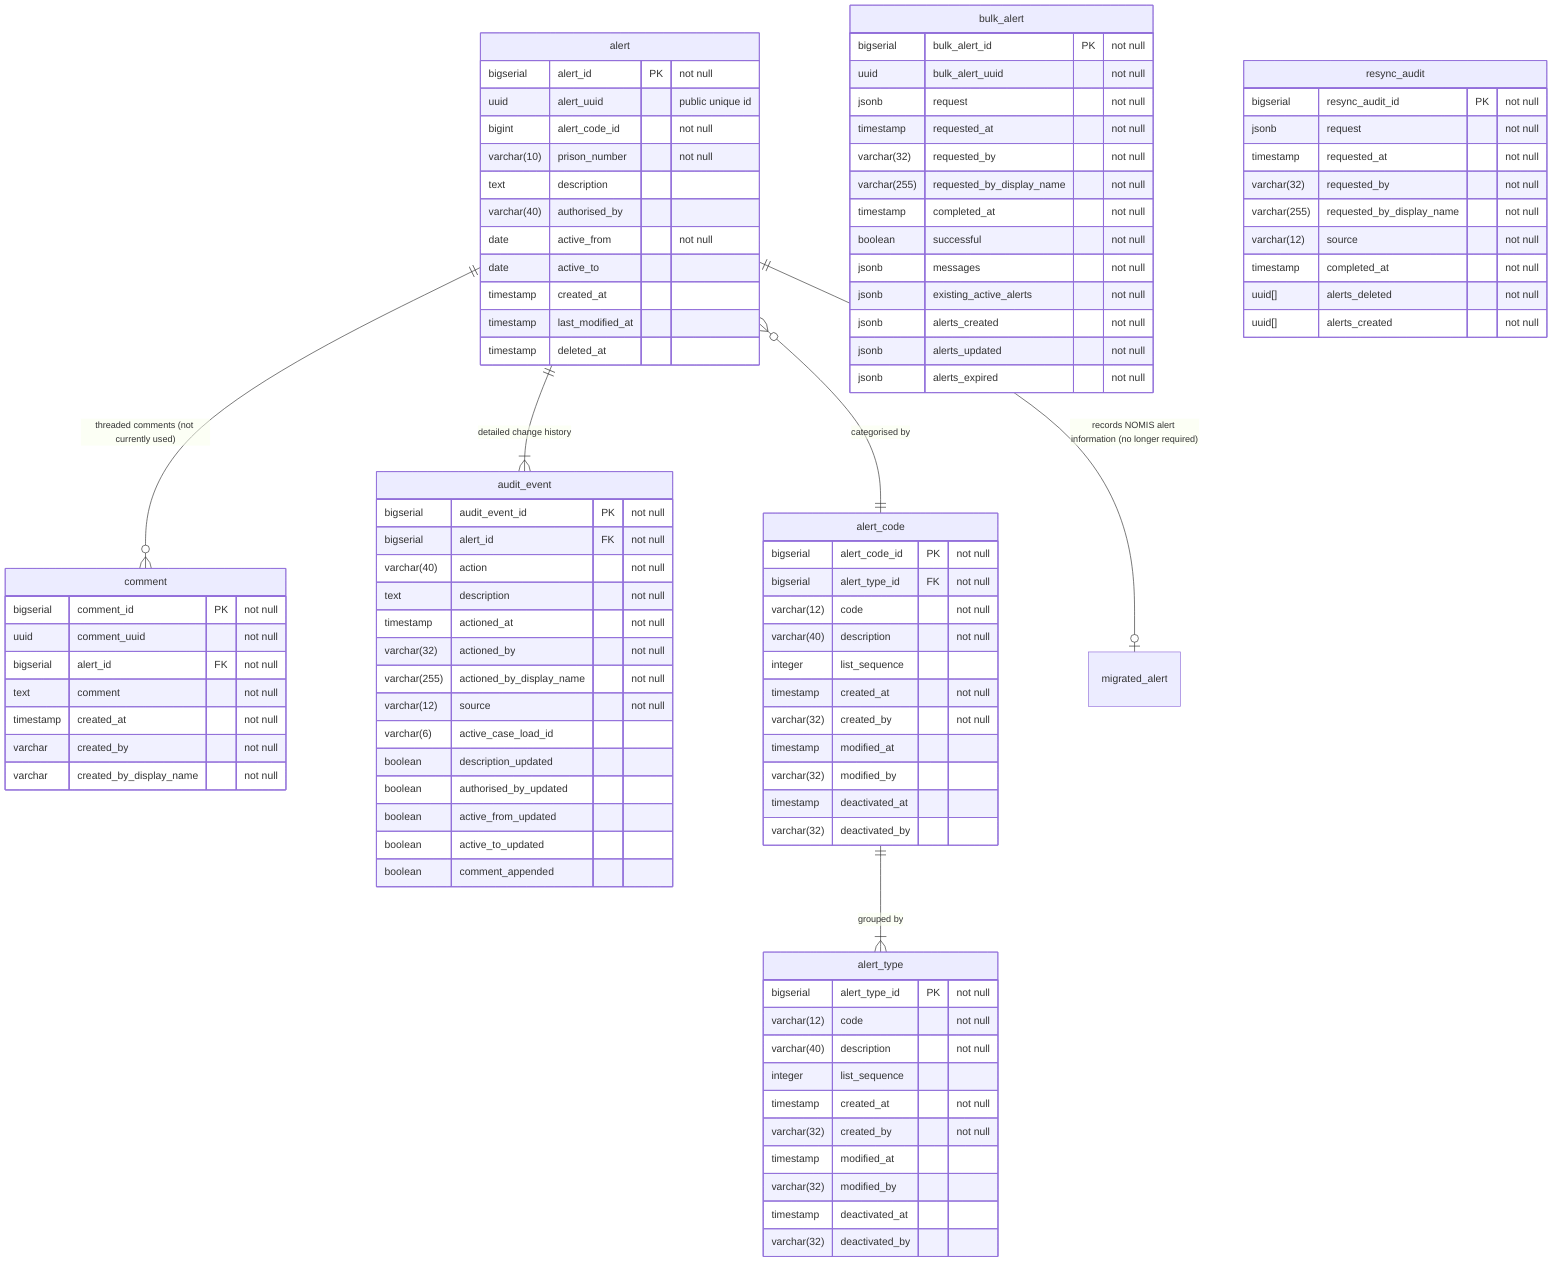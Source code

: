 erDiagram
    alert one to zero or more comment : "threaded comments (not currently used)"
    alert one to one or more audit_event : "detailed change history"
    alert many to one alert_code : "categorised by"
    alert_code one to one or more alert_type : "grouped by"
    alert one to zero or one migrated_alert : "records NOMIS alert information (no longer required)"

    alert {
        bigserial alert_id PK "not null"
        uuid alert_uuid "public unique id"
        bigint alert_code_id "not null"
        varchar(10) prison_number "not null"
        text description
        varchar(40) authorised_by
        date active_from "not null"
        date active_to
        timestamp created_at
        timestamp last_modified_at
        timestamp deleted_at
    }

    comment {
        bigserial comment_id PK "not null"
        uuid comment_uuid "not null"
        bigserial alert_id FK "not null"
        text comment "not null"
        timestamp created_at "not null"
        varchar created_by "not null"
        varchar created_by_display_name "not null"
    }

    audit_event {
        bigserial audit_event_id PK "not null"
        bigserial alert_id FK "not null"
        varchar(40) action "not null"
        text description "not null"
        timestamp actioned_at "not null"
        varchar(32) actioned_by "not null"
        varchar(255) actioned_by_display_name "not null"
        varchar(12) source "not null"
        varchar(6) active_case_load_id
        boolean description_updated
        boolean authorised_by_updated
        boolean active_from_updated
        boolean active_to_updated
        boolean comment_appended
    }

    alert_code {
        bigserial alert_code_id PK "not null"
        bigserial alert_type_id FK "not null"
        varchar(12) code "not null"
        varchar(40) description "not null"
        integer list_sequence
        timestamp created_at "not null"
        varchar(32) created_by "not null"
        timestamp modified_at
        varchar(32) modified_by
        timestamp deactivated_at
        varchar(32) deactivated_by
    }

    alert_type {
        bigserial alert_type_id PK "not null"
        varchar(12) code "not null"
        varchar(40) description "not null"
        integer list_sequence
        timestamp created_at "not null"
        varchar(32) created_by "not null"
        timestamp modified_at
        varchar(32) modified_by
        timestamp deactivated_at
        varchar(32) deactivated_by
    }

    bulk_alert {
        bigserial bulk_alert_id PK "not null"
        uuid bulk_alert_uuid "not null"
        jsonb request "not null"
        timestamp requested_at "not null"
        varchar(32) requested_by "not null"
        varchar(255) requested_by_display_name "not null"
        timestamp completed_at "not null"
        boolean successful "not null"
        jsonb messages "not null"
        jsonb existing_active_alerts "not null"
        jsonb alerts_created "not null"
        jsonb alerts_updated "not null"
        jsonb alerts_expired "not null"
    }

    resync_audit {
        bigserial resync_audit_id PK "not null"
        jsonb request "not null"
        timestamp requested_at "not null"
        varchar(32) requested_by "not null"
        varchar(255) requested_by_display_name "not null"
        varchar(12) source "not null"
        timestamp completed_at "not null"
        uuid[] alerts_deleted "not null"
        uuid[] alerts_created "not null"
    }